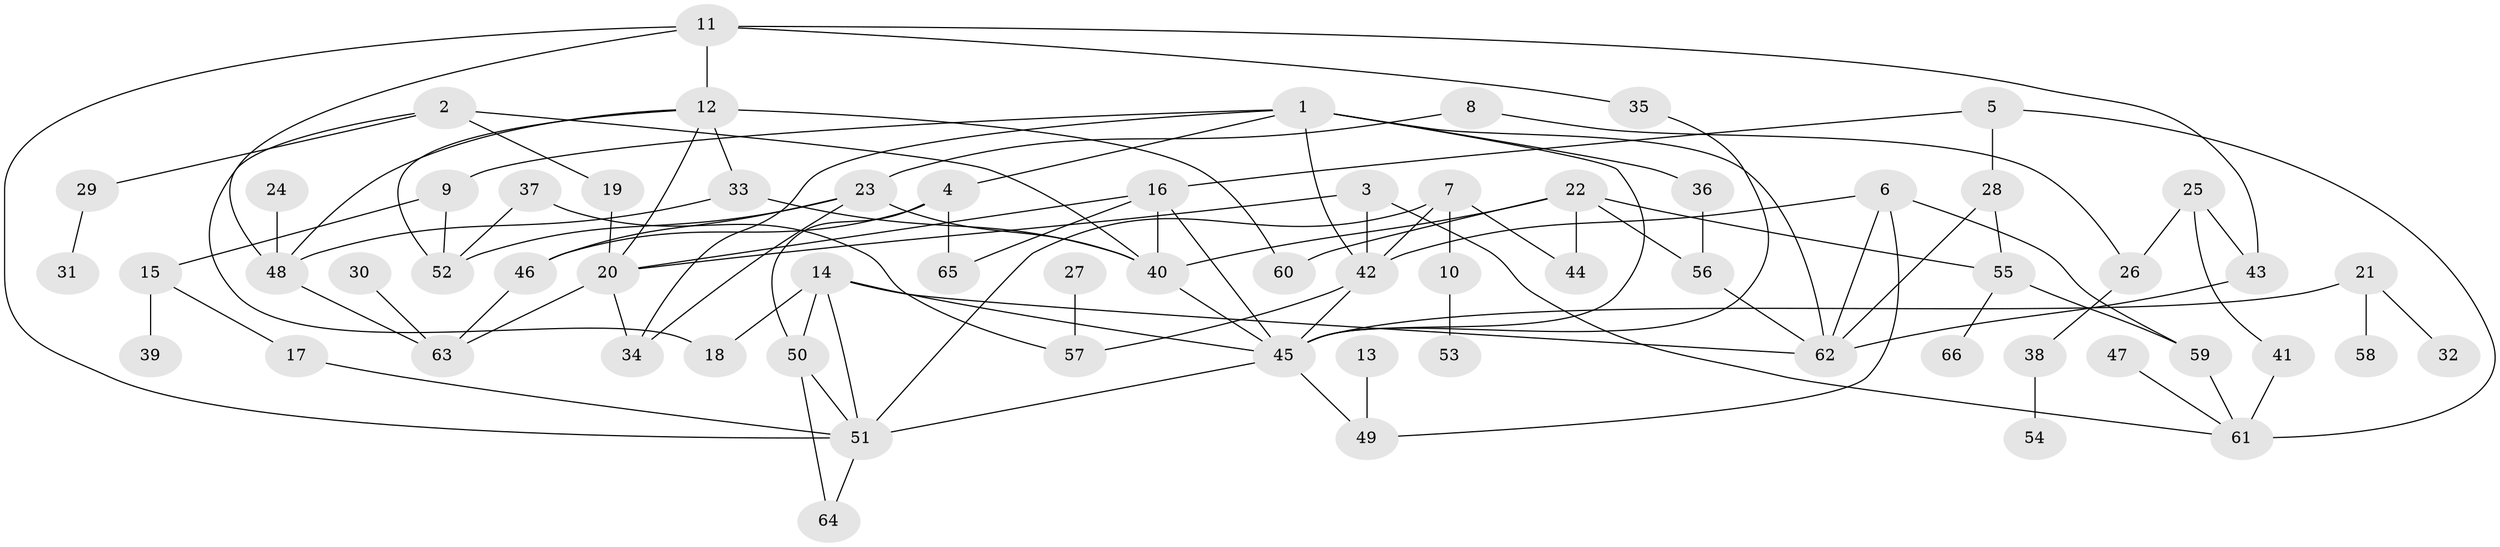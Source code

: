 // original degree distribution, {10: 0.010638297872340425, 7: 0.010638297872340425, 6: 0.06382978723404255, 5: 0.0851063829787234, 4: 0.09574468085106383, 3: 0.20212765957446807, 2: 0.30851063829787234, 8: 0.010638297872340425, 1: 0.2127659574468085}
// Generated by graph-tools (version 1.1) at 2025/36/03/04/25 23:36:09]
// undirected, 66 vertices, 105 edges
graph export_dot {
  node [color=gray90,style=filled];
  1;
  2;
  3;
  4;
  5;
  6;
  7;
  8;
  9;
  10;
  11;
  12;
  13;
  14;
  15;
  16;
  17;
  18;
  19;
  20;
  21;
  22;
  23;
  24;
  25;
  26;
  27;
  28;
  29;
  30;
  31;
  32;
  33;
  34;
  35;
  36;
  37;
  38;
  39;
  40;
  41;
  42;
  43;
  44;
  45;
  46;
  47;
  48;
  49;
  50;
  51;
  52;
  53;
  54;
  55;
  56;
  57;
  58;
  59;
  60;
  61;
  62;
  63;
  64;
  65;
  66;
  1 -- 4 [weight=1.0];
  1 -- 9 [weight=1.0];
  1 -- 34 [weight=1.0];
  1 -- 36 [weight=1.0];
  1 -- 42 [weight=1.0];
  1 -- 45 [weight=1.0];
  1 -- 62 [weight=1.0];
  2 -- 18 [weight=1.0];
  2 -- 19 [weight=1.0];
  2 -- 29 [weight=1.0];
  2 -- 40 [weight=1.0];
  3 -- 20 [weight=1.0];
  3 -- 42 [weight=1.0];
  3 -- 61 [weight=1.0];
  4 -- 46 [weight=1.0];
  4 -- 50 [weight=1.0];
  4 -- 65 [weight=1.0];
  5 -- 16 [weight=1.0];
  5 -- 28 [weight=1.0];
  5 -- 61 [weight=1.0];
  6 -- 42 [weight=1.0];
  6 -- 49 [weight=1.0];
  6 -- 59 [weight=1.0];
  6 -- 62 [weight=1.0];
  7 -- 10 [weight=1.0];
  7 -- 42 [weight=1.0];
  7 -- 44 [weight=1.0];
  7 -- 51 [weight=1.0];
  8 -- 23 [weight=1.0];
  8 -- 26 [weight=1.0];
  9 -- 15 [weight=1.0];
  9 -- 52 [weight=1.0];
  10 -- 53 [weight=1.0];
  11 -- 12 [weight=1.0];
  11 -- 35 [weight=1.0];
  11 -- 43 [weight=1.0];
  11 -- 48 [weight=1.0];
  11 -- 51 [weight=1.0];
  12 -- 20 [weight=1.0];
  12 -- 33 [weight=2.0];
  12 -- 48 [weight=1.0];
  12 -- 52 [weight=1.0];
  12 -- 60 [weight=1.0];
  13 -- 49 [weight=1.0];
  14 -- 18 [weight=1.0];
  14 -- 45 [weight=1.0];
  14 -- 50 [weight=1.0];
  14 -- 51 [weight=1.0];
  14 -- 62 [weight=1.0];
  15 -- 17 [weight=1.0];
  15 -- 39 [weight=1.0];
  16 -- 20 [weight=1.0];
  16 -- 40 [weight=1.0];
  16 -- 45 [weight=1.0];
  16 -- 65 [weight=1.0];
  17 -- 51 [weight=1.0];
  19 -- 20 [weight=1.0];
  20 -- 34 [weight=1.0];
  20 -- 63 [weight=1.0];
  21 -- 32 [weight=1.0];
  21 -- 45 [weight=1.0];
  21 -- 58 [weight=1.0];
  22 -- 40 [weight=1.0];
  22 -- 44 [weight=1.0];
  22 -- 55 [weight=1.0];
  22 -- 56 [weight=1.0];
  22 -- 60 [weight=1.0];
  23 -- 34 [weight=1.0];
  23 -- 40 [weight=1.0];
  23 -- 46 [weight=1.0];
  23 -- 52 [weight=1.0];
  24 -- 48 [weight=1.0];
  25 -- 26 [weight=1.0];
  25 -- 41 [weight=1.0];
  25 -- 43 [weight=1.0];
  26 -- 38 [weight=1.0];
  27 -- 57 [weight=1.0];
  28 -- 55 [weight=1.0];
  28 -- 62 [weight=1.0];
  29 -- 31 [weight=1.0];
  30 -- 63 [weight=1.0];
  33 -- 40 [weight=1.0];
  33 -- 48 [weight=1.0];
  35 -- 45 [weight=1.0];
  36 -- 56 [weight=1.0];
  37 -- 52 [weight=1.0];
  37 -- 57 [weight=1.0];
  38 -- 54 [weight=1.0];
  40 -- 45 [weight=1.0];
  41 -- 61 [weight=2.0];
  42 -- 45 [weight=1.0];
  42 -- 57 [weight=1.0];
  43 -- 62 [weight=2.0];
  45 -- 49 [weight=1.0];
  45 -- 51 [weight=1.0];
  46 -- 63 [weight=1.0];
  47 -- 61 [weight=1.0];
  48 -- 63 [weight=1.0];
  50 -- 51 [weight=1.0];
  50 -- 64 [weight=1.0];
  51 -- 64 [weight=1.0];
  55 -- 59 [weight=1.0];
  55 -- 66 [weight=1.0];
  56 -- 62 [weight=1.0];
  59 -- 61 [weight=1.0];
}
